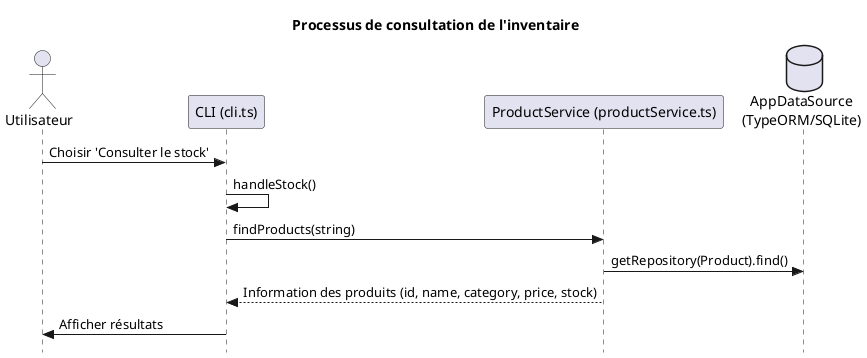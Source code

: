 @startuml

skinparam style strictuml

title Processus de consultation de l'inventaire
actor Utilisateur
participant "CLI (cli.ts)" as CLI
participant "ProductService (productService.ts)" as ProductService
database "AppDataSource\n(TypeORM/SQLite)" as Database

Utilisateur -> CLI : Choisir 'Consulter le stock'
CLI -> CLI : handleStock()
CLI -> ProductService : findProducts(string)
ProductService -> Database : getRepository(Product).find()
ProductService --> CLI : Information des produits (id, name, category, price, stock)
CLI -> Utilisateur : Afficher résultats

@enduml